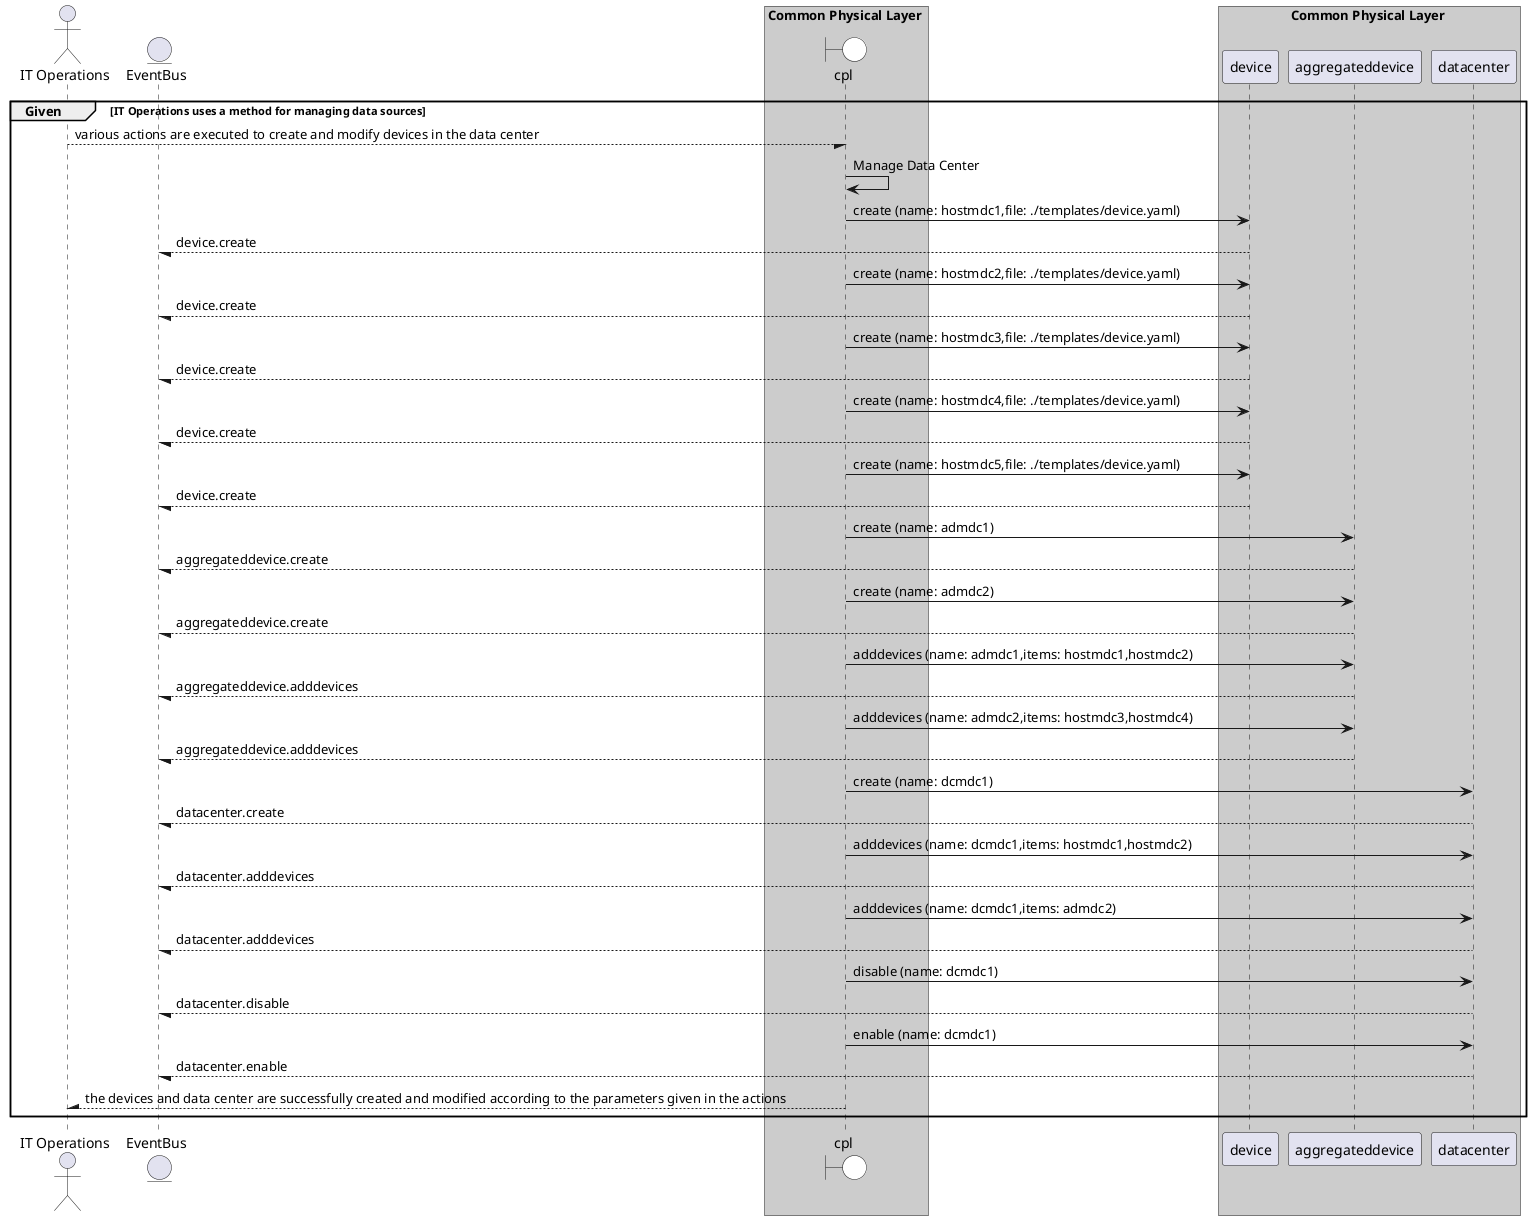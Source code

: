 @startuml


actor "IT Operations"


entity EventBus

box Common Physical Layer #cccccc
    boundary cpl #white
end box


box Common Physical Layer #cccccc
            participant device
            participant aggregateddevice
            participant datacenter
    end box

group Given [IT Operations uses a method for managing data sources]

"IT Operations" --/ cpl: various actions are executed to create and modify devices in the data center
"cpl" -> cpl: Manage Data Center

    cpl -> "device": create (name: hostmdc1,file: ./templates/device.yaml)

    "device" --/ EventBus: device.create

    cpl -> "device": create (name: hostmdc2,file: ./templates/device.yaml)

    "device" --/ EventBus: device.create

    cpl -> "device": create (name: hostmdc3,file: ./templates/device.yaml)

    "device" --/ EventBus: device.create

    cpl -> "device": create (name: hostmdc4,file: ./templates/device.yaml)

    "device" --/ EventBus: device.create

    cpl -> "device": create (name: hostmdc5,file: ./templates/device.yaml)

    "device" --/ EventBus: device.create

    cpl -> "aggregateddevice": create (name: admdc1)

    "aggregateddevice" --/ EventBus: aggregateddevice.create

    cpl -> "aggregateddevice": create (name: admdc2)

    "aggregateddevice" --/ EventBus: aggregateddevice.create

    cpl -> "aggregateddevice": adddevices (name: admdc1,items: hostmdc1,hostmdc2)

    "aggregateddevice" --/ EventBus: aggregateddevice.adddevices

    cpl -> "aggregateddevice": adddevices (name: admdc2,items: hostmdc3,hostmdc4)

    "aggregateddevice" --/ EventBus: aggregateddevice.adddevices

    cpl -> "datacenter": create (name: dcmdc1)

    "datacenter" --/ EventBus: datacenter.create

    cpl -> "datacenter": adddevices (name: dcmdc1,items: hostmdc1,hostmdc2)

    "datacenter" --/ EventBus: datacenter.adddevices

    cpl -> "datacenter": adddevices (name: dcmdc1,items: admdc2)

    "datacenter" --/ EventBus: datacenter.adddevices

    cpl -> "datacenter": disable (name: dcmdc1)

    "datacenter" --/ EventBus: datacenter.disable

    cpl -> "datacenter": enable (name: dcmdc1)

    "datacenter" --/ EventBus: datacenter.enable



"IT Operations" /-- cpl: the devices and data center are successfully created and modified according to the parameters given in the actions


end

@enduml
